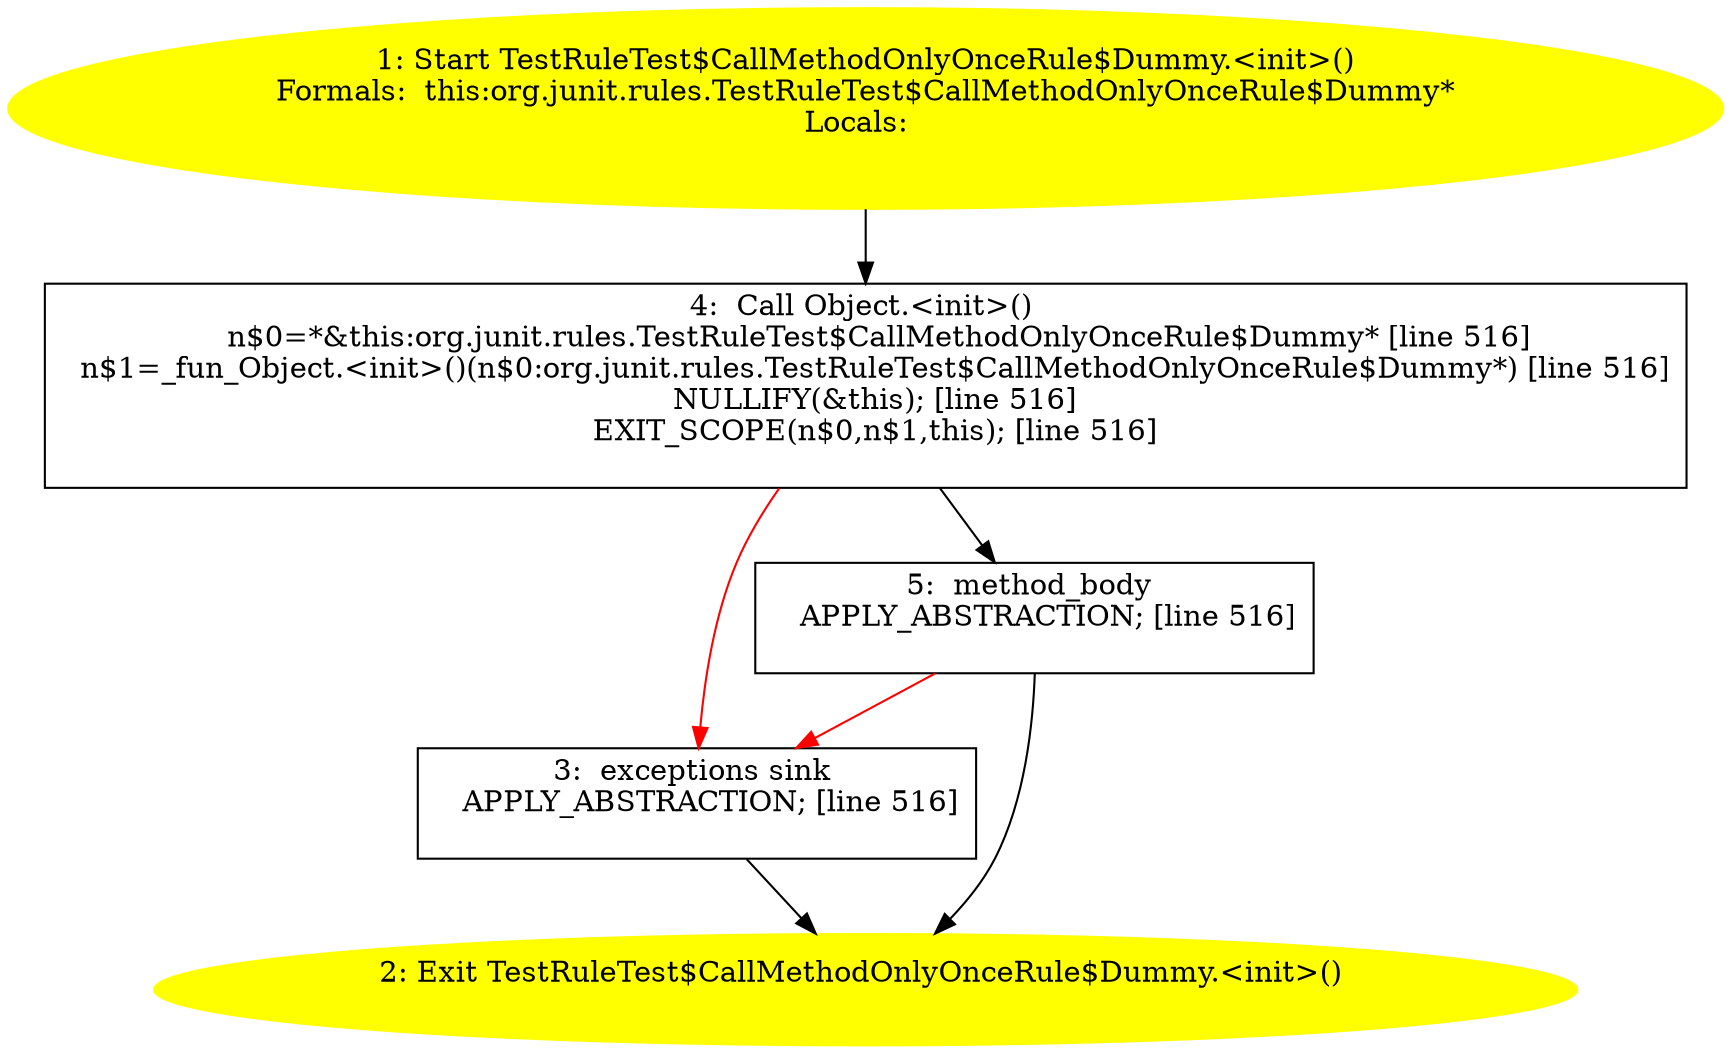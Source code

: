 /* @generated */
digraph cfg {
"org.junit.rules.TestRuleTest$CallMethodOnlyOnceRule$Dummy.<init>().8fc94a4c83c895608123ed877134212b_1" [label="1: Start TestRuleTest$CallMethodOnlyOnceRule$Dummy.<init>()\nFormals:  this:org.junit.rules.TestRuleTest$CallMethodOnlyOnceRule$Dummy*\nLocals:  \n  " color=yellow style=filled]
	

	 "org.junit.rules.TestRuleTest$CallMethodOnlyOnceRule$Dummy.<init>().8fc94a4c83c895608123ed877134212b_1" -> "org.junit.rules.TestRuleTest$CallMethodOnlyOnceRule$Dummy.<init>().8fc94a4c83c895608123ed877134212b_4" ;
"org.junit.rules.TestRuleTest$CallMethodOnlyOnceRule$Dummy.<init>().8fc94a4c83c895608123ed877134212b_2" [label="2: Exit TestRuleTest$CallMethodOnlyOnceRule$Dummy.<init>() \n  " color=yellow style=filled]
	

"org.junit.rules.TestRuleTest$CallMethodOnlyOnceRule$Dummy.<init>().8fc94a4c83c895608123ed877134212b_3" [label="3:  exceptions sink \n   APPLY_ABSTRACTION; [line 516]\n " shape="box"]
	

	 "org.junit.rules.TestRuleTest$CallMethodOnlyOnceRule$Dummy.<init>().8fc94a4c83c895608123ed877134212b_3" -> "org.junit.rules.TestRuleTest$CallMethodOnlyOnceRule$Dummy.<init>().8fc94a4c83c895608123ed877134212b_2" ;
"org.junit.rules.TestRuleTest$CallMethodOnlyOnceRule$Dummy.<init>().8fc94a4c83c895608123ed877134212b_4" [label="4:  Call Object.<init>() \n   n$0=*&this:org.junit.rules.TestRuleTest$CallMethodOnlyOnceRule$Dummy* [line 516]\n  n$1=_fun_Object.<init>()(n$0:org.junit.rules.TestRuleTest$CallMethodOnlyOnceRule$Dummy*) [line 516]\n  NULLIFY(&this); [line 516]\n  EXIT_SCOPE(n$0,n$1,this); [line 516]\n " shape="box"]
	

	 "org.junit.rules.TestRuleTest$CallMethodOnlyOnceRule$Dummy.<init>().8fc94a4c83c895608123ed877134212b_4" -> "org.junit.rules.TestRuleTest$CallMethodOnlyOnceRule$Dummy.<init>().8fc94a4c83c895608123ed877134212b_5" ;
	 "org.junit.rules.TestRuleTest$CallMethodOnlyOnceRule$Dummy.<init>().8fc94a4c83c895608123ed877134212b_4" -> "org.junit.rules.TestRuleTest$CallMethodOnlyOnceRule$Dummy.<init>().8fc94a4c83c895608123ed877134212b_3" [color="red" ];
"org.junit.rules.TestRuleTest$CallMethodOnlyOnceRule$Dummy.<init>().8fc94a4c83c895608123ed877134212b_5" [label="5:  method_body \n   APPLY_ABSTRACTION; [line 516]\n " shape="box"]
	

	 "org.junit.rules.TestRuleTest$CallMethodOnlyOnceRule$Dummy.<init>().8fc94a4c83c895608123ed877134212b_5" -> "org.junit.rules.TestRuleTest$CallMethodOnlyOnceRule$Dummy.<init>().8fc94a4c83c895608123ed877134212b_2" ;
	 "org.junit.rules.TestRuleTest$CallMethodOnlyOnceRule$Dummy.<init>().8fc94a4c83c895608123ed877134212b_5" -> "org.junit.rules.TestRuleTest$CallMethodOnlyOnceRule$Dummy.<init>().8fc94a4c83c895608123ed877134212b_3" [color="red" ];
}
